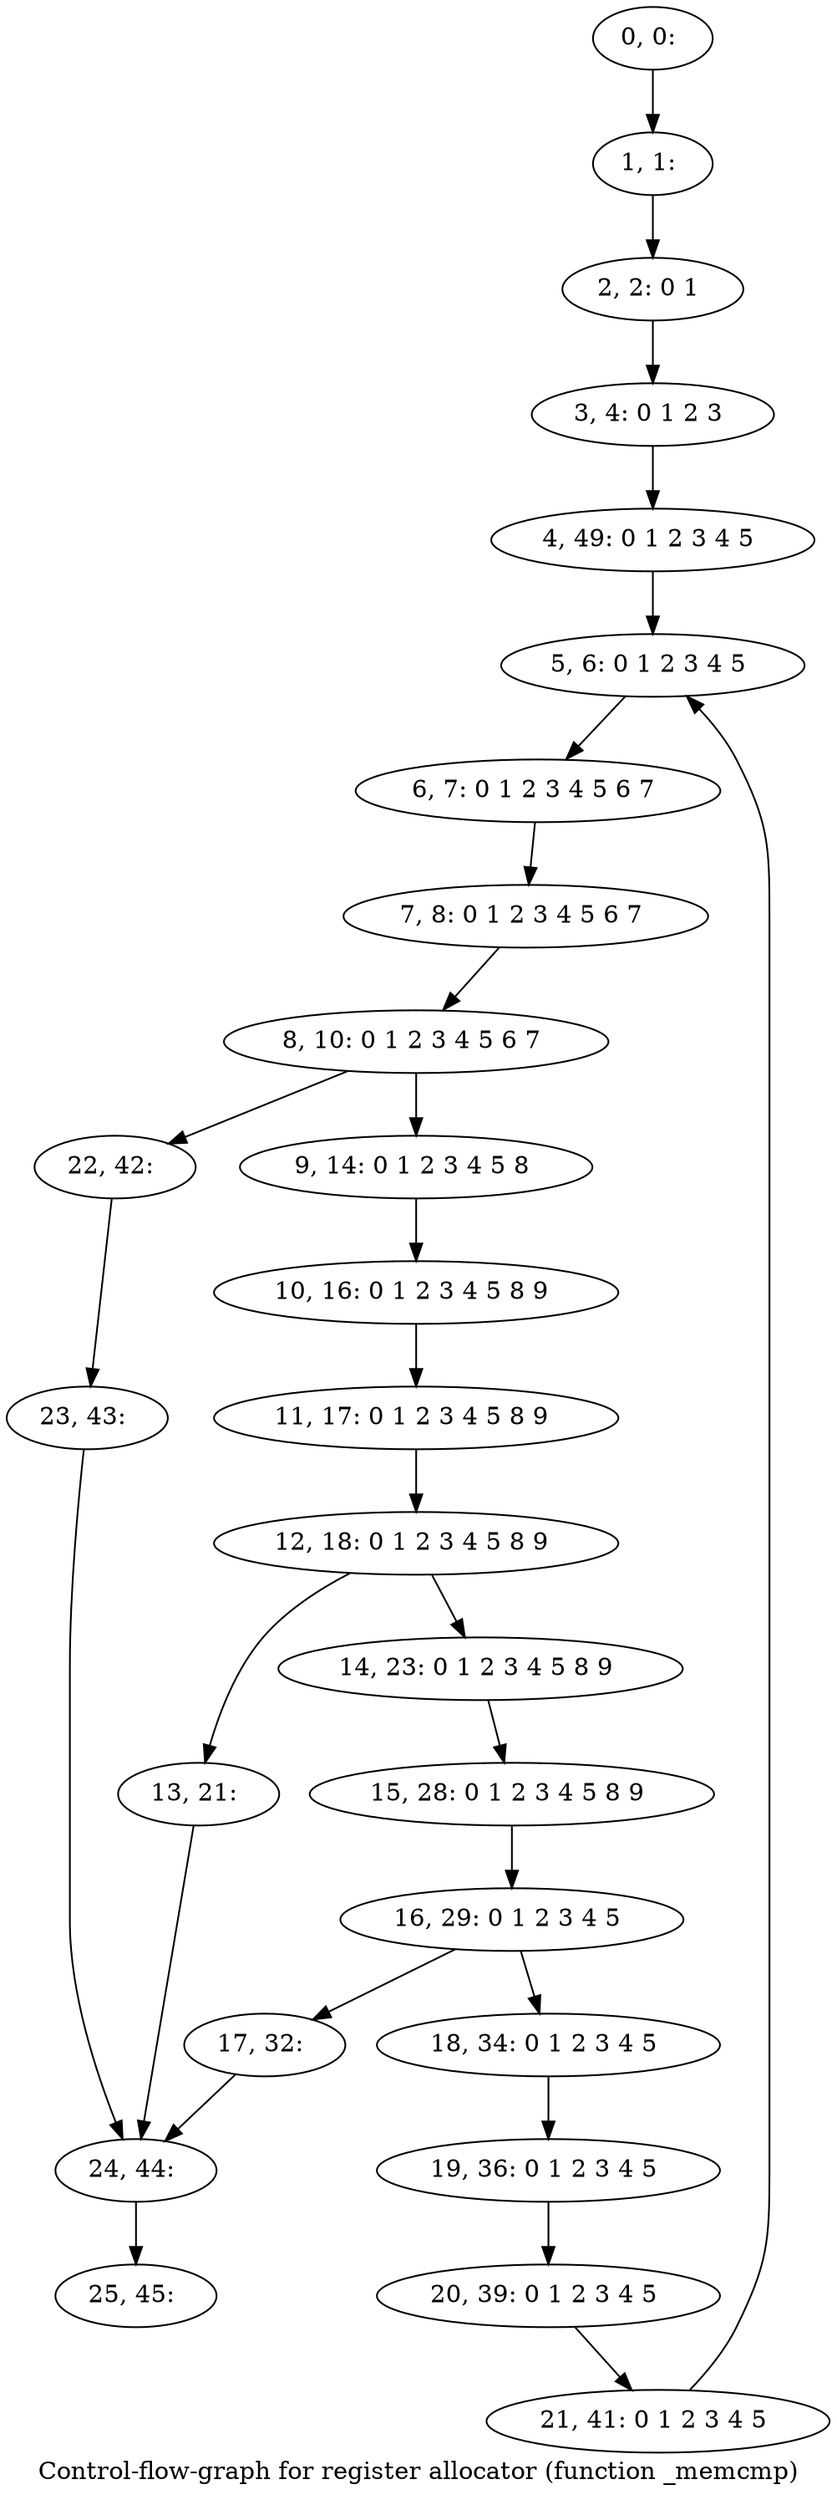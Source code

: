 digraph G {
graph [label="Control-flow-graph for register allocator (function _memcmp)"]
0[label="0, 0: "];
1[label="1, 1: "];
2[label="2, 2: 0 1 "];
3[label="3, 4: 0 1 2 3 "];
4[label="4, 49: 0 1 2 3 4 5 "];
5[label="5, 6: 0 1 2 3 4 5 "];
6[label="6, 7: 0 1 2 3 4 5 6 7 "];
7[label="7, 8: 0 1 2 3 4 5 6 7 "];
8[label="8, 10: 0 1 2 3 4 5 6 7 "];
9[label="9, 14: 0 1 2 3 4 5 8 "];
10[label="10, 16: 0 1 2 3 4 5 8 9 "];
11[label="11, 17: 0 1 2 3 4 5 8 9 "];
12[label="12, 18: 0 1 2 3 4 5 8 9 "];
13[label="13, 21: "];
14[label="14, 23: 0 1 2 3 4 5 8 9 "];
15[label="15, 28: 0 1 2 3 4 5 8 9 "];
16[label="16, 29: 0 1 2 3 4 5 "];
17[label="17, 32: "];
18[label="18, 34: 0 1 2 3 4 5 "];
19[label="19, 36: 0 1 2 3 4 5 "];
20[label="20, 39: 0 1 2 3 4 5 "];
21[label="21, 41: 0 1 2 3 4 5 "];
22[label="22, 42: "];
23[label="23, 43: "];
24[label="24, 44: "];
25[label="25, 45: "];
0->1 ;
1->2 ;
2->3 ;
3->4 ;
4->5 ;
5->6 ;
6->7 ;
7->8 ;
8->9 ;
8->22 ;
9->10 ;
10->11 ;
11->12 ;
12->13 ;
12->14 ;
13->24 ;
14->15 ;
15->16 ;
16->17 ;
16->18 ;
17->24 ;
18->19 ;
19->20 ;
20->21 ;
21->5 ;
22->23 ;
23->24 ;
24->25 ;
}
